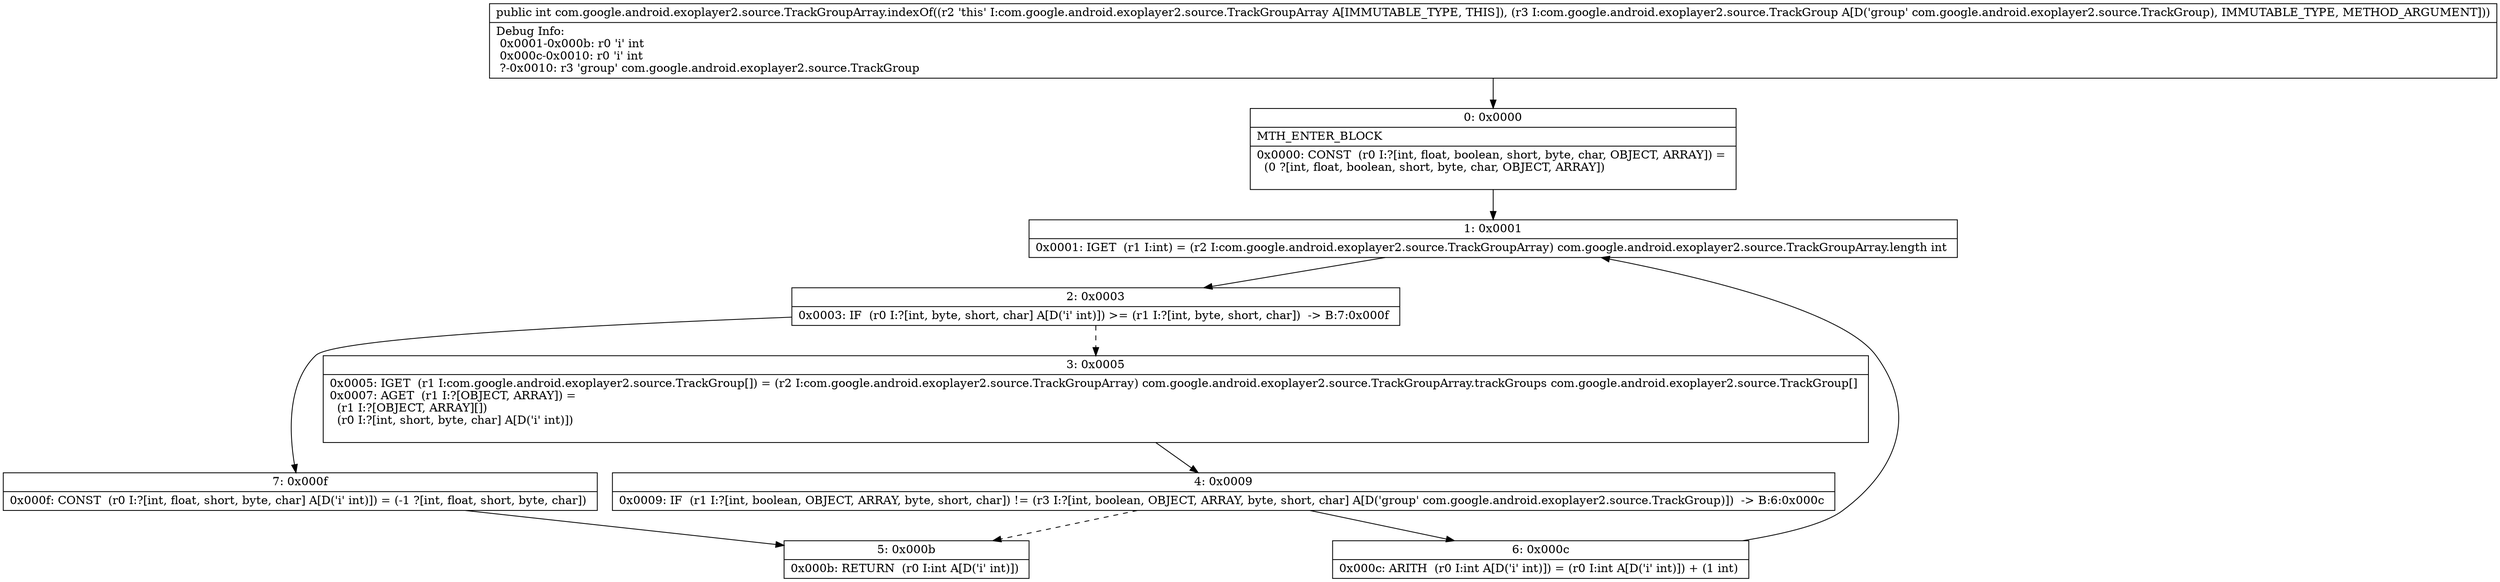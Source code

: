 digraph "CFG forcom.google.android.exoplayer2.source.TrackGroupArray.indexOf(Lcom\/google\/android\/exoplayer2\/source\/TrackGroup;)I" {
Node_0 [shape=record,label="{0\:\ 0x0000|MTH_ENTER_BLOCK\l|0x0000: CONST  (r0 I:?[int, float, boolean, short, byte, char, OBJECT, ARRAY]) = \l  (0 ?[int, float, boolean, short, byte, char, OBJECT, ARRAY])\l \l}"];
Node_1 [shape=record,label="{1\:\ 0x0001|0x0001: IGET  (r1 I:int) = (r2 I:com.google.android.exoplayer2.source.TrackGroupArray) com.google.android.exoplayer2.source.TrackGroupArray.length int \l}"];
Node_2 [shape=record,label="{2\:\ 0x0003|0x0003: IF  (r0 I:?[int, byte, short, char] A[D('i' int)]) \>= (r1 I:?[int, byte, short, char])  \-\> B:7:0x000f \l}"];
Node_3 [shape=record,label="{3\:\ 0x0005|0x0005: IGET  (r1 I:com.google.android.exoplayer2.source.TrackGroup[]) = (r2 I:com.google.android.exoplayer2.source.TrackGroupArray) com.google.android.exoplayer2.source.TrackGroupArray.trackGroups com.google.android.exoplayer2.source.TrackGroup[] \l0x0007: AGET  (r1 I:?[OBJECT, ARRAY]) = \l  (r1 I:?[OBJECT, ARRAY][])\l  (r0 I:?[int, short, byte, char] A[D('i' int)])\l \l}"];
Node_4 [shape=record,label="{4\:\ 0x0009|0x0009: IF  (r1 I:?[int, boolean, OBJECT, ARRAY, byte, short, char]) != (r3 I:?[int, boolean, OBJECT, ARRAY, byte, short, char] A[D('group' com.google.android.exoplayer2.source.TrackGroup)])  \-\> B:6:0x000c \l}"];
Node_5 [shape=record,label="{5\:\ 0x000b|0x000b: RETURN  (r0 I:int A[D('i' int)]) \l}"];
Node_6 [shape=record,label="{6\:\ 0x000c|0x000c: ARITH  (r0 I:int A[D('i' int)]) = (r0 I:int A[D('i' int)]) + (1 int) \l}"];
Node_7 [shape=record,label="{7\:\ 0x000f|0x000f: CONST  (r0 I:?[int, float, short, byte, char] A[D('i' int)]) = (\-1 ?[int, float, short, byte, char]) \l}"];
MethodNode[shape=record,label="{public int com.google.android.exoplayer2.source.TrackGroupArray.indexOf((r2 'this' I:com.google.android.exoplayer2.source.TrackGroupArray A[IMMUTABLE_TYPE, THIS]), (r3 I:com.google.android.exoplayer2.source.TrackGroup A[D('group' com.google.android.exoplayer2.source.TrackGroup), IMMUTABLE_TYPE, METHOD_ARGUMENT]))  | Debug Info:\l  0x0001\-0x000b: r0 'i' int\l  0x000c\-0x0010: r0 'i' int\l  ?\-0x0010: r3 'group' com.google.android.exoplayer2.source.TrackGroup\l}"];
MethodNode -> Node_0;
Node_0 -> Node_1;
Node_1 -> Node_2;
Node_2 -> Node_3[style=dashed];
Node_2 -> Node_7;
Node_3 -> Node_4;
Node_4 -> Node_5[style=dashed];
Node_4 -> Node_6;
Node_6 -> Node_1;
Node_7 -> Node_5;
}

